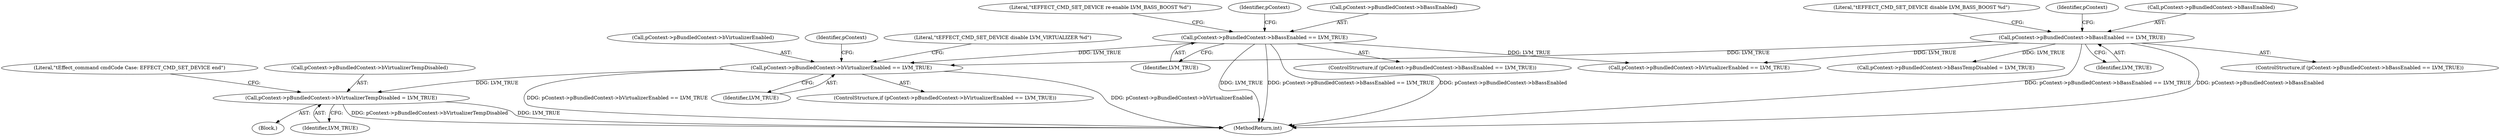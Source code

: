 digraph "0_Android_aeea52da00d210587fb3ed895de3d5f2e0264c88_4@pointer" {
"1001038" [label="(Call,pContext->pBundledContext->bVirtualizerTempDisabled = LVM_TRUE)"];
"1001022" [label="(Call,pContext->pBundledContext->bVirtualizerEnabled == LVM_TRUE)"];
"1000968" [label="(Call,pContext->pBundledContext->bBassEnabled == LVM_TRUE)"];
"1000936" [label="(Call,pContext->pBundledContext->bBassEnabled == LVM_TRUE)"];
"1000977" [label="(Literal,\"\tEFFECT_CMD_SET_DEVICE re-enable LVM_BASS_BOOST %d\")"];
"1000987" [label="(Identifier,pContext)"];
"1001028" [label="(Identifier,LVM_TRUE)"];
"1000942" [label="(Identifier,LVM_TRUE)"];
"1000969" [label="(Call,pContext->pBundledContext->bBassEnabled)"];
"1000936" [label="(Call,pContext->pBundledContext->bBassEnabled == LVM_TRUE)"];
"1001021" [label="(ControlStructure,if (pContext->pBundledContext->bVirtualizerEnabled == LVM_TRUE))"];
"1000968" [label="(Call,pContext->pBundledContext->bBassEnabled == LVM_TRUE)"];
"1000967" [label="(ControlStructure,if (pContext->pBundledContext->bBassEnabled == LVM_TRUE))"];
"1000945" [label="(Literal,\"\tEFFECT_CMD_SET_DEVICE disable LVM_BASS_BOOST %d\")"];
"1001022" [label="(Call,pContext->pBundledContext->bVirtualizerEnabled == LVM_TRUE)"];
"1000955" [label="(Identifier,pContext)"];
"1000935" [label="(ControlStructure,if (pContext->pBundledContext->bBassEnabled == LVM_TRUE))"];
"1001023" [label="(Call,pContext->pBundledContext->bVirtualizerEnabled)"];
"1000952" [label="(Call,pContext->pBundledContext->bBassTempDisabled = LVM_TRUE)"];
"1001039" [label="(Call,pContext->pBundledContext->bVirtualizerTempDisabled)"];
"1000937" [label="(Call,pContext->pBundledContext->bBassEnabled)"];
"1001078" [label="(Literal,\"\tEffect_command cmdCode Case: EFFECT_CMD_SET_DEVICE end\")"];
"1001041" [label="(Identifier,pContext)"];
"1001260" [label="(MethodReturn,int)"];
"1001031" [label="(Literal,\"\tEFFECT_CMD_SET_DEVICE disable LVM_VIRTUALIZER %d\")"];
"1001012" [label="(Block,)"];
"1000974" [label="(Identifier,LVM_TRUE)"];
"1001054" [label="(Call,pContext->pBundledContext->bVirtualizerEnabled == LVM_TRUE)"];
"1001044" [label="(Identifier,LVM_TRUE)"];
"1001038" [label="(Call,pContext->pBundledContext->bVirtualizerTempDisabled = LVM_TRUE)"];
"1001038" -> "1001012"  [label="AST: "];
"1001038" -> "1001044"  [label="CFG: "];
"1001039" -> "1001038"  [label="AST: "];
"1001044" -> "1001038"  [label="AST: "];
"1001078" -> "1001038"  [label="CFG: "];
"1001038" -> "1001260"  [label="DDG: LVM_TRUE"];
"1001038" -> "1001260"  [label="DDG: pContext->pBundledContext->bVirtualizerTempDisabled"];
"1001022" -> "1001038"  [label="DDG: LVM_TRUE"];
"1001022" -> "1001021"  [label="AST: "];
"1001022" -> "1001028"  [label="CFG: "];
"1001023" -> "1001022"  [label="AST: "];
"1001028" -> "1001022"  [label="AST: "];
"1001031" -> "1001022"  [label="CFG: "];
"1001041" -> "1001022"  [label="CFG: "];
"1001022" -> "1001260"  [label="DDG: pContext->pBundledContext->bVirtualizerEnabled"];
"1001022" -> "1001260"  [label="DDG: pContext->pBundledContext->bVirtualizerEnabled == LVM_TRUE"];
"1000968" -> "1001022"  [label="DDG: LVM_TRUE"];
"1000936" -> "1001022"  [label="DDG: LVM_TRUE"];
"1000968" -> "1000967"  [label="AST: "];
"1000968" -> "1000974"  [label="CFG: "];
"1000969" -> "1000968"  [label="AST: "];
"1000974" -> "1000968"  [label="AST: "];
"1000977" -> "1000968"  [label="CFG: "];
"1000987" -> "1000968"  [label="CFG: "];
"1000968" -> "1001260"  [label="DDG: pContext->pBundledContext->bBassEnabled"];
"1000968" -> "1001260"  [label="DDG: LVM_TRUE"];
"1000968" -> "1001260"  [label="DDG: pContext->pBundledContext->bBassEnabled == LVM_TRUE"];
"1000968" -> "1001054"  [label="DDG: LVM_TRUE"];
"1000936" -> "1000935"  [label="AST: "];
"1000936" -> "1000942"  [label="CFG: "];
"1000937" -> "1000936"  [label="AST: "];
"1000942" -> "1000936"  [label="AST: "];
"1000945" -> "1000936"  [label="CFG: "];
"1000955" -> "1000936"  [label="CFG: "];
"1000936" -> "1001260"  [label="DDG: pContext->pBundledContext->bBassEnabled == LVM_TRUE"];
"1000936" -> "1001260"  [label="DDG: pContext->pBundledContext->bBassEnabled"];
"1000936" -> "1000952"  [label="DDG: LVM_TRUE"];
"1000936" -> "1001054"  [label="DDG: LVM_TRUE"];
}
